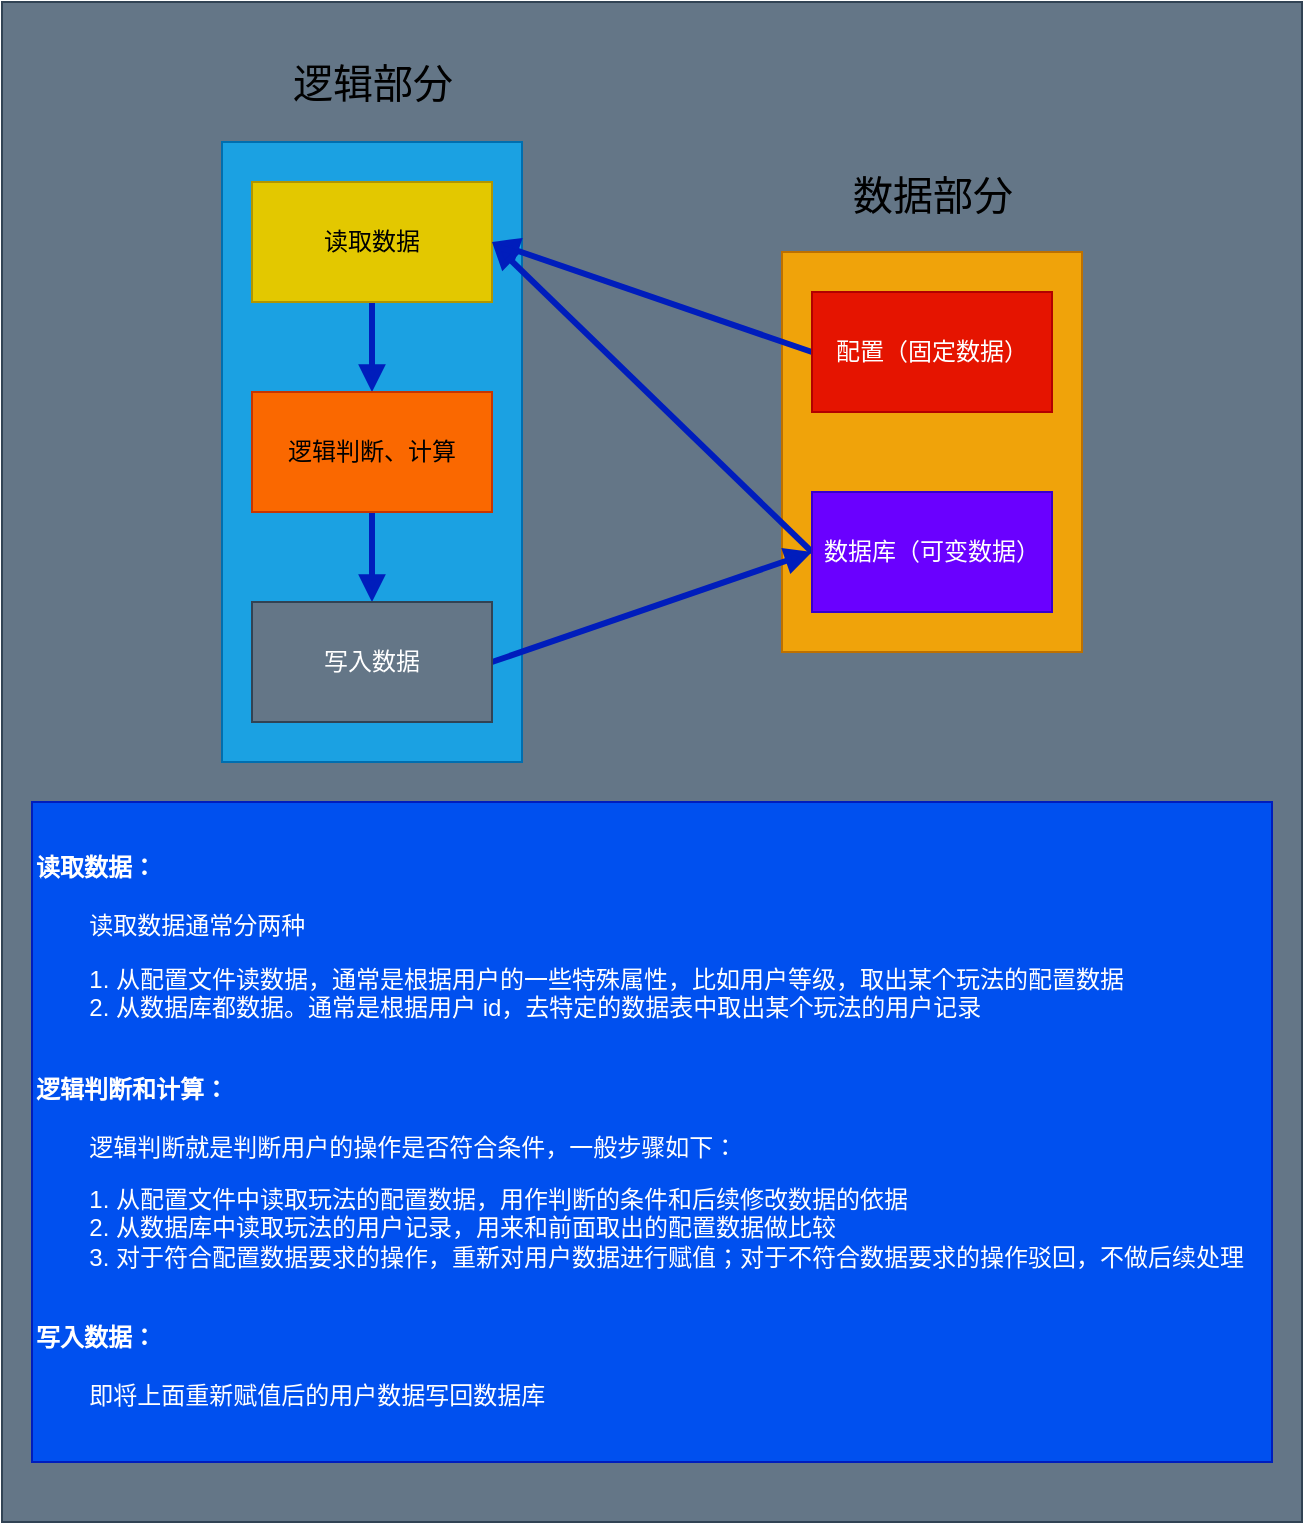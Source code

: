 <mxfile>
    <diagram id="CK6aNq1e_PQAhUtKhAWx" name="第 1 页">
        <mxGraphModel dx="1118" dy="800" grid="1" gridSize="10" guides="1" tooltips="1" connect="1" arrows="1" fold="1" page="1" pageScale="1" pageWidth="827" pageHeight="1169" math="0" shadow="0">
            <root>
                <mxCell id="0"/>
                <mxCell id="1" parent="0"/>
                <mxCell id="18" value="" style="rounded=0;whiteSpace=wrap;html=1;fillColor=#647687;strokeColor=#314354;fontColor=#ffffff;" parent="1" vertex="1">
                    <mxGeometry x="80" y="120" width="650" height="760" as="geometry"/>
                </mxCell>
                <mxCell id="9" value="" style="rounded=0;whiteSpace=wrap;html=1;fillColor=#f0a30a;strokeColor=#BD7000;fontColor=#000000;" parent="1" vertex="1">
                    <mxGeometry x="470" y="245" width="150" height="200" as="geometry"/>
                </mxCell>
                <mxCell id="2" value="" style="rounded=0;whiteSpace=wrap;html=1;fillColor=#1ba1e2;strokeColor=#006EAF;fontColor=#ffffff;" parent="1" vertex="1">
                    <mxGeometry x="190" y="190" width="150" height="310" as="geometry"/>
                </mxCell>
                <mxCell id="3" value="&lt;font style=&quot;font-size: 20px&quot;&gt;逻辑部分&lt;/font&gt;" style="text;html=1;align=center;verticalAlign=middle;resizable=0;points=[];autosize=1;strokeColor=none;" parent="1" vertex="1">
                    <mxGeometry x="215" y="150" width="100" height="20" as="geometry"/>
                </mxCell>
                <mxCell id="7" style="edgeStyle=orthogonalEdgeStyle;rounded=0;orthogonalLoop=1;jettySize=auto;html=1;exitX=0.5;exitY=1;exitDx=0;exitDy=0;entryX=0.5;entryY=0;entryDx=0;entryDy=0;strokeColor=#001DBC;strokeWidth=3;endArrow=block;endFill=1;fillColor=#0050ef;" parent="1" source="4" target="5" edge="1">
                    <mxGeometry relative="1" as="geometry"/>
                </mxCell>
                <mxCell id="4" value="读取数据" style="rounded=0;whiteSpace=wrap;html=1;fillColor=#e3c800;strokeColor=#B09500;fontColor=#000000;" parent="1" vertex="1">
                    <mxGeometry x="205" y="210" width="120" height="60" as="geometry"/>
                </mxCell>
                <mxCell id="8" style="edgeStyle=orthogonalEdgeStyle;rounded=0;orthogonalLoop=1;jettySize=auto;html=1;exitX=0.5;exitY=1;exitDx=0;exitDy=0;entryX=0.5;entryY=0;entryDx=0;entryDy=0;strokeColor=#001DBC;strokeWidth=3;endArrow=block;endFill=1;fillColor=#0050ef;" parent="1" source="5" target="6" edge="1">
                    <mxGeometry relative="1" as="geometry"/>
                </mxCell>
                <mxCell id="5" value="逻辑判断、计算" style="rounded=0;whiteSpace=wrap;html=1;fillColor=#fa6800;strokeColor=#C73500;fontColor=#000000;" parent="1" vertex="1">
                    <mxGeometry x="205" y="315" width="120" height="60" as="geometry"/>
                </mxCell>
                <mxCell id="16" style="edgeStyle=none;rounded=0;orthogonalLoop=1;jettySize=auto;html=1;exitX=1;exitY=0.5;exitDx=0;exitDy=0;entryX=0;entryY=0.5;entryDx=0;entryDy=0;strokeColor=#001DBC;strokeWidth=3;endArrow=block;endFill=1;fillColor=#0050ef;" parent="1" source="6" target="11" edge="1">
                    <mxGeometry relative="1" as="geometry"/>
                </mxCell>
                <mxCell id="6" value="写入数据" style="rounded=0;whiteSpace=wrap;html=1;fillColor=#647687;strokeColor=#314354;fontColor=#ffffff;" parent="1" vertex="1">
                    <mxGeometry x="205" y="420" width="120" height="60" as="geometry"/>
                </mxCell>
                <mxCell id="14" style="edgeStyle=none;rounded=0;orthogonalLoop=1;jettySize=auto;html=1;exitX=0;exitY=0.5;exitDx=0;exitDy=0;entryX=1;entryY=0.5;entryDx=0;entryDy=0;strokeColor=#001DBC;strokeWidth=3;endArrow=block;endFill=1;fillColor=#0050ef;" parent="1" source="10" target="4" edge="1">
                    <mxGeometry relative="1" as="geometry"/>
                </mxCell>
                <mxCell id="10" value="配置（固定数据）" style="rounded=0;whiteSpace=wrap;html=1;fillColor=#e51400;strokeColor=#B20000;fontColor=#ffffff;" parent="1" vertex="1">
                    <mxGeometry x="485" y="265" width="120" height="60" as="geometry"/>
                </mxCell>
                <mxCell id="13" style="rounded=0;orthogonalLoop=1;jettySize=auto;html=1;exitX=0;exitY=0.5;exitDx=0;exitDy=0;entryX=1;entryY=0.5;entryDx=0;entryDy=0;strokeColor=#001DBC;strokeWidth=3;endArrow=block;endFill=1;fillColor=#0050ef;" parent="1" source="11" target="4" edge="1">
                    <mxGeometry relative="1" as="geometry"/>
                </mxCell>
                <mxCell id="11" value="数据库（可变数据）" style="rounded=0;whiteSpace=wrap;html=1;fillColor=#6a00ff;strokeColor=#3700CC;fontColor=#ffffff;" parent="1" vertex="1">
                    <mxGeometry x="485" y="365" width="120" height="60" as="geometry"/>
                </mxCell>
                <mxCell id="12" value="&lt;font style=&quot;font-size: 20px&quot;&gt;数据部分&lt;/font&gt;" style="text;html=1;align=center;verticalAlign=middle;resizable=0;points=[];autosize=1;strokeColor=none;" parent="1" vertex="1">
                    <mxGeometry x="495" y="206" width="100" height="20" as="geometry"/>
                </mxCell>
                <mxCell id="21" value="&lt;b&gt;读取数据：&lt;br&gt;&lt;/b&gt;&lt;br&gt;&amp;nbsp; &amp;nbsp; &amp;nbsp; &amp;nbsp; 读取数据通常分两种&lt;ol&gt;&lt;li&gt;从配置文件读数据，通常是根据用户的一些特殊属性，比如用户等级，取出某个玩法的配置数据&lt;/li&gt;&lt;li&gt;从数据库都数据。通常是根据用户 id，去特定的数据表中取出某个玩法的用户记录&lt;/li&gt;&lt;/ol&gt;&lt;div&gt;&lt;br&gt;&lt;/div&gt;&lt;div&gt;&lt;b&gt;逻辑判断和计算：&lt;/b&gt;&lt;/div&gt;&lt;div&gt;&lt;br&gt;&lt;/div&gt;&lt;div&gt;&amp;nbsp; &amp;nbsp; &amp;nbsp; &amp;nbsp; 逻辑判断就是判断用户的操作是否符合条件，一般步骤如下：&lt;/div&gt;&lt;div&gt;&lt;ol&gt;&lt;li&gt;从配置文件中读取玩法的配置数据，用作判断的条件和后续修改数据的依据&lt;/li&gt;&lt;li&gt;从数据库中读取玩法的用户记录，用来和前面取出的配置数据做比较&lt;/li&gt;&lt;li&gt;对于符合配置数据要求的操作，重新对用户数据进行赋值；对于不符合数据要求的操作驳回，不做后续处理&lt;/li&gt;&lt;/ol&gt;&lt;div&gt;&lt;br&gt;&lt;/div&gt;&lt;/div&gt;&lt;div&gt;&lt;b&gt;写入数据：&lt;/b&gt;&lt;/div&gt;&lt;div&gt;&lt;b&gt;&lt;br&gt;&lt;/b&gt;&lt;/div&gt;&lt;div&gt;&amp;nbsp; &amp;nbsp; &amp;nbsp; &amp;nbsp; 即将上面重新赋值后的用户数据写回数据库&lt;/div&gt;" style="text;html=1;align=left;verticalAlign=middle;whiteSpace=wrap;rounded=0;fillColor=#0050ef;strokeColor=#001DBC;fontColor=#ffffff;" vertex="1" parent="1">
                    <mxGeometry x="95" y="520" width="620" height="330" as="geometry"/>
                </mxCell>
            </root>
        </mxGraphModel>
    </diagram>
</mxfile>